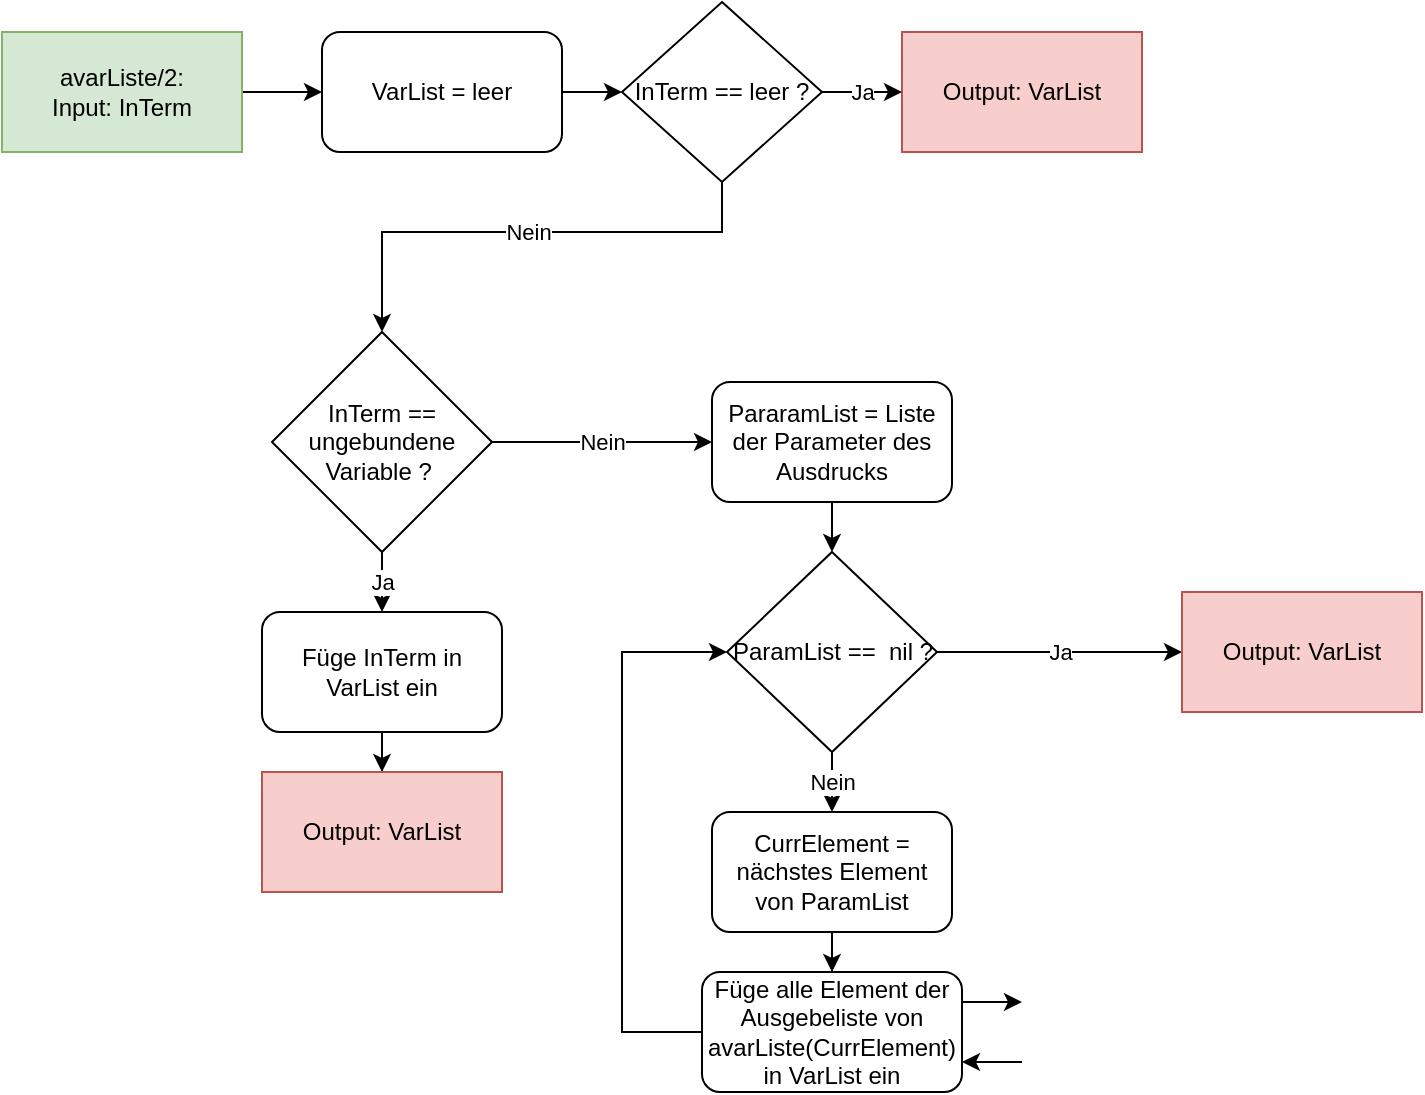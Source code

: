 <mxfile version="13.0.3" type="device"><diagram id="t4QXEnZ99CisRu-XpnR2" name="Page-1"><mxGraphModel dx="1185" dy="685" grid="1" gridSize="10" guides="1" tooltips="1" connect="1" arrows="1" fold="1" page="1" pageScale="1" pageWidth="850" pageHeight="1100" math="0" shadow="0"><root><mxCell id="0"/><mxCell id="1" parent="0"/><mxCell id="uNCtE3Hkw5Z69FvpXKdv-5" style="edgeStyle=orthogonalEdgeStyle;rounded=0;orthogonalLoop=1;jettySize=auto;html=1;" edge="1" parent="1" source="uNCtE3Hkw5Z69FvpXKdv-2" target="uNCtE3Hkw5Z69FvpXKdv-4"><mxGeometry relative="1" as="geometry"/></mxCell><mxCell id="uNCtE3Hkw5Z69FvpXKdv-2" value="avarListe/2:&lt;br&gt;Input: InTerm" style="rounded=0;whiteSpace=wrap;html=1;fillColor=#d5e8d4;strokeColor=#82b366;" vertex="1" parent="1"><mxGeometry x="50" y="90" width="120" height="60" as="geometry"/></mxCell><mxCell id="uNCtE3Hkw5Z69FvpXKdv-3" value="Output: VarList" style="rounded=0;whiteSpace=wrap;html=1;fillColor=#f8cecc;strokeColor=#b85450;" vertex="1" parent="1"><mxGeometry x="500" y="90" width="120" height="60" as="geometry"/></mxCell><mxCell id="uNCtE3Hkw5Z69FvpXKdv-8" style="edgeStyle=orthogonalEdgeStyle;rounded=0;orthogonalLoop=1;jettySize=auto;html=1;" edge="1" parent="1" source="uNCtE3Hkw5Z69FvpXKdv-4" target="uNCtE3Hkw5Z69FvpXKdv-7"><mxGeometry relative="1" as="geometry"/></mxCell><mxCell id="uNCtE3Hkw5Z69FvpXKdv-4" value="VarList = leer" style="rounded=1;whiteSpace=wrap;html=1;" vertex="1" parent="1"><mxGeometry x="210" y="90" width="120" height="60" as="geometry"/></mxCell><mxCell id="uNCtE3Hkw5Z69FvpXKdv-9" value="Ja" style="edgeStyle=orthogonalEdgeStyle;rounded=0;orthogonalLoop=1;jettySize=auto;html=1;" edge="1" parent="1" source="uNCtE3Hkw5Z69FvpXKdv-7" target="uNCtE3Hkw5Z69FvpXKdv-3"><mxGeometry relative="1" as="geometry"/></mxCell><mxCell id="uNCtE3Hkw5Z69FvpXKdv-12" value="Nein" style="edgeStyle=orthogonalEdgeStyle;rounded=0;orthogonalLoop=1;jettySize=auto;html=1;" edge="1" parent="1" source="uNCtE3Hkw5Z69FvpXKdv-7" target="uNCtE3Hkw5Z69FvpXKdv-11"><mxGeometry relative="1" as="geometry"><Array as="points"><mxPoint x="410" y="190"/><mxPoint x="240" y="190"/></Array></mxGeometry></mxCell><mxCell id="uNCtE3Hkw5Z69FvpXKdv-7" value="InTerm == leer ?" style="rhombus;whiteSpace=wrap;html=1;" vertex="1" parent="1"><mxGeometry x="360" y="75" width="100" height="90" as="geometry"/></mxCell><mxCell id="uNCtE3Hkw5Z69FvpXKdv-20" style="edgeStyle=orthogonalEdgeStyle;rounded=0;orthogonalLoop=1;jettySize=auto;html=1;" edge="1" parent="1" source="uNCtE3Hkw5Z69FvpXKdv-10" target="uNCtE3Hkw5Z69FvpXKdv-19"><mxGeometry relative="1" as="geometry"/></mxCell><mxCell id="uNCtE3Hkw5Z69FvpXKdv-10" value="Füge InTerm in VarList ein" style="rounded=1;whiteSpace=wrap;html=1;" vertex="1" parent="1"><mxGeometry x="180" y="380" width="120" height="60" as="geometry"/></mxCell><mxCell id="uNCtE3Hkw5Z69FvpXKdv-13" value="Ja" style="edgeStyle=orthogonalEdgeStyle;rounded=0;orthogonalLoop=1;jettySize=auto;html=1;" edge="1" parent="1" source="uNCtE3Hkw5Z69FvpXKdv-11" target="uNCtE3Hkw5Z69FvpXKdv-10"><mxGeometry relative="1" as="geometry"/></mxCell><mxCell id="uNCtE3Hkw5Z69FvpXKdv-15" value="Nein" style="edgeStyle=orthogonalEdgeStyle;rounded=0;orthogonalLoop=1;jettySize=auto;html=1;" edge="1" parent="1" source="uNCtE3Hkw5Z69FvpXKdv-11" target="uNCtE3Hkw5Z69FvpXKdv-14"><mxGeometry relative="1" as="geometry"/></mxCell><mxCell id="uNCtE3Hkw5Z69FvpXKdv-11" value="&lt;span&gt;InTerm == ungebundene Variable ?&amp;nbsp;&lt;/span&gt;" style="rhombus;whiteSpace=wrap;html=1;" vertex="1" parent="1"><mxGeometry x="185" y="240" width="110" height="110" as="geometry"/></mxCell><mxCell id="uNCtE3Hkw5Z69FvpXKdv-17" style="edgeStyle=orthogonalEdgeStyle;rounded=0;orthogonalLoop=1;jettySize=auto;html=1;" edge="1" parent="1" source="uNCtE3Hkw5Z69FvpXKdv-14" target="uNCtE3Hkw5Z69FvpXKdv-16"><mxGeometry relative="1" as="geometry"/></mxCell><mxCell id="uNCtE3Hkw5Z69FvpXKdv-14" value="PararamList = Liste der Parameter des Ausdrucks" style="rounded=1;whiteSpace=wrap;html=1;" vertex="1" parent="1"><mxGeometry x="405" y="265" width="120" height="60" as="geometry"/></mxCell><mxCell id="uNCtE3Hkw5Z69FvpXKdv-23" value="Ja" style="edgeStyle=orthogonalEdgeStyle;rounded=0;orthogonalLoop=1;jettySize=auto;html=1;" edge="1" parent="1" source="uNCtE3Hkw5Z69FvpXKdv-16" target="uNCtE3Hkw5Z69FvpXKdv-22"><mxGeometry relative="1" as="geometry"><Array as="points"><mxPoint x="560" y="400"/><mxPoint x="560" y="400"/></Array></mxGeometry></mxCell><mxCell id="uNCtE3Hkw5Z69FvpXKdv-24" value="Nein" style="edgeStyle=orthogonalEdgeStyle;rounded=0;orthogonalLoop=1;jettySize=auto;html=1;" edge="1" parent="1" source="uNCtE3Hkw5Z69FvpXKdv-16" target="uNCtE3Hkw5Z69FvpXKdv-21"><mxGeometry relative="1" as="geometry"/></mxCell><mxCell id="uNCtE3Hkw5Z69FvpXKdv-16" value="ParamList ==&amp;nbsp; nil ?" style="rhombus;whiteSpace=wrap;html=1;" vertex="1" parent="1"><mxGeometry x="412.5" y="350" width="105" height="100" as="geometry"/></mxCell><mxCell id="uNCtE3Hkw5Z69FvpXKdv-19" value="Output: VarList" style="rounded=0;whiteSpace=wrap;html=1;fillColor=#f8cecc;strokeColor=#b85450;" vertex="1" parent="1"><mxGeometry x="180" y="460" width="120" height="60" as="geometry"/></mxCell><mxCell id="uNCtE3Hkw5Z69FvpXKdv-34" style="edgeStyle=orthogonalEdgeStyle;rounded=0;orthogonalLoop=1;jettySize=auto;html=1;entryX=0.5;entryY=0;entryDx=0;entryDy=0;" edge="1" parent="1" source="uNCtE3Hkw5Z69FvpXKdv-21" target="uNCtE3Hkw5Z69FvpXKdv-25"><mxGeometry relative="1" as="geometry"/></mxCell><mxCell id="uNCtE3Hkw5Z69FvpXKdv-21" value="CurrElement = nächstes Element von ParamList" style="rounded=1;whiteSpace=wrap;html=1;" vertex="1" parent="1"><mxGeometry x="405" y="480" width="120" height="60" as="geometry"/></mxCell><mxCell id="uNCtE3Hkw5Z69FvpXKdv-22" value="Output: VarList" style="rounded=0;whiteSpace=wrap;html=1;fillColor=#f8cecc;strokeColor=#b85450;" vertex="1" parent="1"><mxGeometry x="640" y="370" width="120" height="60" as="geometry"/></mxCell><mxCell id="uNCtE3Hkw5Z69FvpXKdv-37" style="edgeStyle=orthogonalEdgeStyle;rounded=0;orthogonalLoop=1;jettySize=auto;html=1;" edge="1" parent="1" source="uNCtE3Hkw5Z69FvpXKdv-25" target="uNCtE3Hkw5Z69FvpXKdv-16"><mxGeometry relative="1" as="geometry"><Array as="points"><mxPoint x="360" y="590"/><mxPoint x="360" y="400"/></Array></mxGeometry></mxCell><mxCell id="uNCtE3Hkw5Z69FvpXKdv-25" value="Füge alle Element der Ausgebeliste von avarListe(CurrElement) in VarList ein" style="rounded=1;whiteSpace=wrap;html=1;" vertex="1" parent="1"><mxGeometry x="400" y="560" width="130" height="60" as="geometry"/></mxCell><mxCell id="uNCtE3Hkw5Z69FvpXKdv-27" value="" style="endArrow=classic;html=1;exitX=1;exitY=0.25;exitDx=0;exitDy=0;" edge="1" parent="1" source="uNCtE3Hkw5Z69FvpXKdv-25"><mxGeometry width="50" height="50" relative="1" as="geometry"><mxPoint x="370" y="490" as="sourcePoint"/><mxPoint x="560" y="575" as="targetPoint"/></mxGeometry></mxCell><mxCell id="uNCtE3Hkw5Z69FvpXKdv-28" value="" style="endArrow=classic;html=1;entryX=1;entryY=0.75;entryDx=0;entryDy=0;" edge="1" parent="1" target="uNCtE3Hkw5Z69FvpXKdv-25"><mxGeometry width="50" height="50" relative="1" as="geometry"><mxPoint x="560" y="605" as="sourcePoint"/><mxPoint x="420" y="440" as="targetPoint"/></mxGeometry></mxCell></root></mxGraphModel></diagram></mxfile>